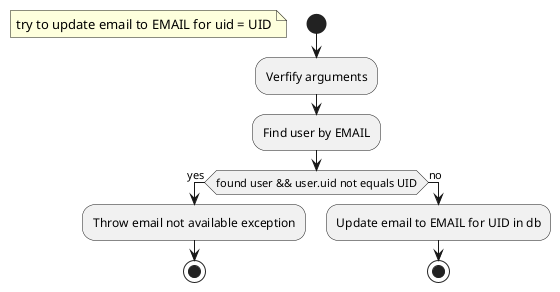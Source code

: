 @startuml
start
floating note left: try to update email to EMAIL for uid = UID
:Verfify arguments;
:Find user by EMAIL;
if (found user && user.uid not equals UID) then (yes)
    :Throw email not available exception;
    stop
else (no)
    :Update email to EMAIL for UID in db;
    stop
endif
@enduml
